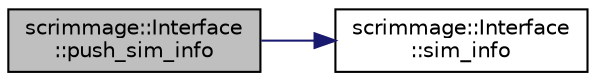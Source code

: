 digraph "scrimmage::Interface::push_sim_info"
{
 // LATEX_PDF_SIZE
  edge [fontname="Helvetica",fontsize="10",labelfontname="Helvetica",labelfontsize="10"];
  node [fontname="Helvetica",fontsize="10",shape=record];
  rankdir="LR";
  Node1 [label="scrimmage::Interface\l::push_sim_info",height=0.2,width=0.4,color="black", fillcolor="grey75", style="filled", fontcolor="black",tooltip=" "];
  Node1 -> Node2 [color="midnightblue",fontsize="10",style="solid",fontname="Helvetica"];
  Node2 [label="scrimmage::Interface\l::sim_info",height=0.2,width=0.4,color="black", fillcolor="white", style="filled",URL="$classscrimmage_1_1Interface.html#a59dd48fd074a05eefbbcf54661f4ca8c",tooltip=" "];
}
